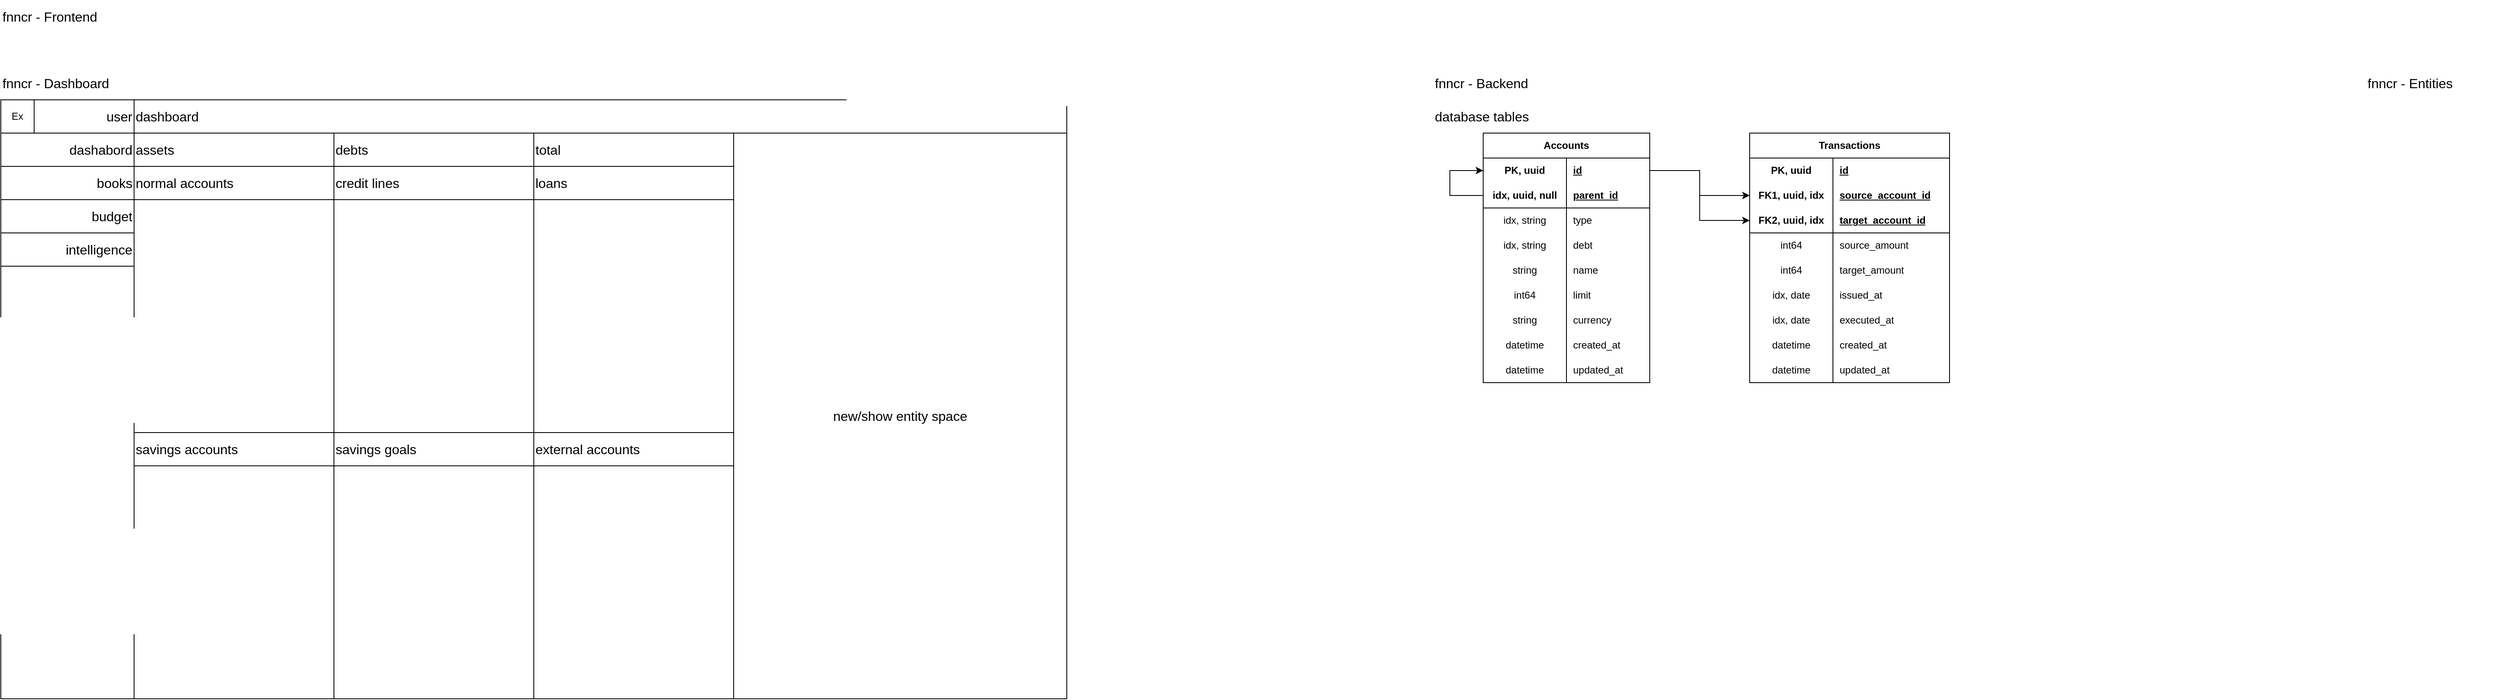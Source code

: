 <mxfile version="23.0.2" type="device">
  <diagram name="Page-1" id="VuwXhPkneWaQt1oANMLb">
    <mxGraphModel dx="3767" dy="732" grid="1" gridSize="10" guides="1" tooltips="1" connect="1" arrows="1" fold="1" page="0" pageScale="1" pageWidth="827" pageHeight="1169" math="0" shadow="0">
      <root>
        <mxCell id="0" />
        <mxCell id="1" parent="0" />
        <mxCell id="vruM4wpUuPUIeD8IqJDj-165" value="" style="rounded=0;whiteSpace=wrap;html=1;fillColor=none;" vertex="1" parent="1">
          <mxGeometry x="-2680" y="80" width="240" height="680" as="geometry" />
        </mxCell>
        <mxCell id="vruM4wpUuPUIeD8IqJDj-166" value="" style="rounded=0;whiteSpace=wrap;html=1;fillColor=none;" vertex="1" parent="1">
          <mxGeometry x="-2440" y="80" width="240" height="680" as="geometry" />
        </mxCell>
        <mxCell id="vruM4wpUuPUIeD8IqJDj-167" value="" style="rounded=0;whiteSpace=wrap;html=1;fillColor=none;" vertex="1" parent="1">
          <mxGeometry x="-2200" y="80" width="240" height="680" as="geometry" />
        </mxCell>
        <mxCell id="ETx7UZ4T_dvTQ4eMana_-3" value="" style="rounded=0;whiteSpace=wrap;html=1;fillColor=none;" parent="1" vertex="1">
          <mxGeometry x="-2840" y="40" width="160" height="720" as="geometry" />
        </mxCell>
        <mxCell id="vruM4wpUuPUIeD8IqJDj-94" style="edgeStyle=orthogonalEdgeStyle;rounded=0;orthogonalLoop=1;jettySize=auto;html=1;entryX=0;entryY=0.5;entryDx=0;entryDy=0;" edge="1" parent="1" source="vruM4wpUuPUIeD8IqJDj-84" target="vruM4wpUuPUIeD8IqJDj-81">
          <mxGeometry relative="1" as="geometry">
            <Array as="points">
              <mxPoint x="-1100" y="155" />
              <mxPoint x="-1100" y="125" />
            </Array>
          </mxGeometry>
        </mxCell>
        <mxCell id="ETx7UZ4T_dvTQ4eMana_-1" value="" style="rounded=0;whiteSpace=wrap;html=1;fillColor=none;" parent="1" vertex="1">
          <mxGeometry x="-2840" y="40" width="1280" height="720" as="geometry" />
        </mxCell>
        <mxCell id="sM1RgTTAlJYDwZzS1IwE-2" value="fnncr - Entities" style="text;html=1;strokeColor=none;fillColor=none;align=left;verticalAlign=middle;whiteSpace=wrap;rounded=0;fontSize=16;" parent="1" vertex="1">
          <mxGeometry width="160" height="40" as="geometry" />
        </mxCell>
        <mxCell id="sM1RgTTAlJYDwZzS1IwE-3" value="fnncr - Backend" style="text;html=1;strokeColor=none;fillColor=none;align=left;verticalAlign=middle;whiteSpace=wrap;rounded=0;fontSize=16;" parent="1" vertex="1">
          <mxGeometry x="-1120" width="160" height="40" as="geometry" />
        </mxCell>
        <mxCell id="sM1RgTTAlJYDwZzS1IwE-4" value="fnncr - Frontend" style="text;html=1;strokeColor=none;fillColor=none;align=left;verticalAlign=middle;whiteSpace=wrap;rounded=0;fontSize=16;" parent="1" vertex="1">
          <mxGeometry x="-2840" y="-80" width="160" height="40" as="geometry" />
        </mxCell>
        <mxCell id="ETx7UZ4T_dvTQ4eMana_-4" value="fnncr - Dashboard" style="text;html=1;strokeColor=none;fillColor=none;align=left;verticalAlign=middle;whiteSpace=wrap;rounded=0;fontSize=16;" parent="1" vertex="1">
          <mxGeometry x="-2840" width="160" height="40" as="geometry" />
        </mxCell>
        <mxCell id="ETx7UZ4T_dvTQ4eMana_-5" value="dashboard" style="text;html=1;strokeColor=none;fillColor=none;align=left;verticalAlign=middle;whiteSpace=wrap;rounded=0;fontSize=16;" parent="1" vertex="1">
          <mxGeometry x="-2680" y="40" width="160" height="40" as="geometry" />
        </mxCell>
        <mxCell id="ETx7UZ4T_dvTQ4eMana_-7" value="&lt;div style=&quot;text-align: justify;&quot;&gt;&lt;span style=&quot;background-color: initial;&quot;&gt;assets&lt;/span&gt;&lt;/div&gt;" style="text;html=1;strokeColor=default;fillColor=none;align=left;verticalAlign=middle;whiteSpace=wrap;rounded=0;fontSize=16;" parent="1" vertex="1">
          <mxGeometry x="-2680" y="80" width="240" height="40" as="geometry" />
        </mxCell>
        <mxCell id="ETx7UZ4T_dvTQ4eMana_-8" value="" style="rounded=0;whiteSpace=wrap;html=1;fillColor=none;" parent="1" vertex="1">
          <mxGeometry x="-1960" y="80" width="400" height="680" as="geometry" />
        </mxCell>
        <mxCell id="ETx7UZ4T_dvTQ4eMana_-10" value="debts" style="text;html=1;strokeColor=default;fillColor=none;align=left;verticalAlign=middle;whiteSpace=wrap;rounded=0;fontSize=16;" parent="1" vertex="1">
          <mxGeometry x="-2440" y="80" width="240" height="40" as="geometry" />
        </mxCell>
        <mxCell id="ETx7UZ4T_dvTQ4eMana_-11" value="total" style="text;html=1;strokeColor=default;fillColor=none;align=left;verticalAlign=middle;whiteSpace=wrap;rounded=0;fontSize=16;" parent="1" vertex="1">
          <mxGeometry x="-2200" y="80" width="240" height="40" as="geometry" />
        </mxCell>
        <mxCell id="ETx7UZ4T_dvTQ4eMana_-14" value="&lt;div style=&quot;text-align: justify;&quot;&gt;normal accounts&lt;/div&gt;" style="text;html=1;strokeColor=default;fillColor=none;align=left;verticalAlign=middle;whiteSpace=wrap;rounded=0;fontSize=16;" parent="1" vertex="1">
          <mxGeometry x="-2680" y="120" width="240" height="40" as="geometry" />
        </mxCell>
        <mxCell id="ETx7UZ4T_dvTQ4eMana_-16" value="&lt;div style=&quot;text-align: justify;&quot;&gt;&lt;span style=&quot;background-color: initial;&quot;&gt;credit lines&lt;/span&gt;&lt;/div&gt;" style="text;html=1;strokeColor=default;fillColor=none;align=left;verticalAlign=middle;whiteSpace=wrap;rounded=0;fontSize=16;" parent="1" vertex="1">
          <mxGeometry x="-2440" y="120" width="240" height="40" as="geometry" />
        </mxCell>
        <mxCell id="ETx7UZ4T_dvTQ4eMana_-18" value="&lt;div style=&quot;text-align: justify;&quot;&gt;&lt;span style=&quot;background-color: initial;&quot;&gt;savings goals&lt;/span&gt;&lt;/div&gt;" style="text;html=1;strokeColor=default;fillColor=none;align=left;verticalAlign=middle;whiteSpace=wrap;rounded=0;fontSize=16;" parent="1" vertex="1">
          <mxGeometry x="-2440" y="440" width="240" height="40" as="geometry" />
        </mxCell>
        <mxCell id="ETx7UZ4T_dvTQ4eMana_-19" value="&lt;div style=&quot;text-align: justify;&quot;&gt;&lt;span style=&quot;background-color: initial;&quot;&gt;external accounts&lt;/span&gt;&lt;/div&gt;" style="text;html=1;strokeColor=default;fillColor=none;align=left;verticalAlign=middle;whiteSpace=wrap;rounded=0;fontSize=16;" parent="1" vertex="1">
          <mxGeometry x="-2200" y="440" width="240" height="40" as="geometry" />
        </mxCell>
        <mxCell id="vruM4wpUuPUIeD8IqJDj-1" value="&lt;div style=&quot;&quot;&gt;new/show entity space&lt;/div&gt;" style="text;html=1;strokeColor=none;fillColor=none;align=center;verticalAlign=middle;whiteSpace=wrap;rounded=0;fontSize=16;" vertex="1" parent="1">
          <mxGeometry x="-1880" y="400" width="240" height="40" as="geometry" />
        </mxCell>
        <mxCell id="vruM4wpUuPUIeD8IqJDj-80" value="Accounts" style="shape=table;startSize=30;container=1;collapsible=1;childLayout=tableLayout;fixedRows=1;rowLines=0;fontStyle=1;align=center;resizeLast=1;html=1;whiteSpace=wrap;" vertex="1" parent="1">
          <mxGeometry x="-1060" y="80" width="200" height="300" as="geometry" />
        </mxCell>
        <mxCell id="vruM4wpUuPUIeD8IqJDj-81" value="" style="shape=tableRow;horizontal=0;startSize=0;swimlaneHead=0;swimlaneBody=0;fillColor=none;collapsible=0;dropTarget=0;points=[[0,0.5],[1,0.5]];portConstraint=eastwest;top=0;left=0;right=0;bottom=0;html=1;" vertex="1" parent="vruM4wpUuPUIeD8IqJDj-80">
          <mxGeometry y="30" width="200" height="30" as="geometry" />
        </mxCell>
        <mxCell id="vruM4wpUuPUIeD8IqJDj-82" value="PK, uuid" style="shape=partialRectangle;connectable=0;fillColor=none;top=0;left=0;bottom=0;right=0;fontStyle=1;overflow=hidden;html=1;whiteSpace=wrap;" vertex="1" parent="vruM4wpUuPUIeD8IqJDj-81">
          <mxGeometry width="100" height="30" as="geometry">
            <mxRectangle width="100" height="30" as="alternateBounds" />
          </mxGeometry>
        </mxCell>
        <mxCell id="vruM4wpUuPUIeD8IqJDj-83" value="id" style="shape=partialRectangle;connectable=0;fillColor=none;top=0;left=0;bottom=0;right=0;align=left;spacingLeft=6;fontStyle=5;overflow=hidden;html=1;whiteSpace=wrap;" vertex="1" parent="vruM4wpUuPUIeD8IqJDj-81">
          <mxGeometry x="100" width="100" height="30" as="geometry">
            <mxRectangle width="100" height="30" as="alternateBounds" />
          </mxGeometry>
        </mxCell>
        <mxCell id="vruM4wpUuPUIeD8IqJDj-84" value="" style="shape=tableRow;horizontal=0;startSize=0;swimlaneHead=0;swimlaneBody=0;fillColor=none;collapsible=0;dropTarget=0;points=[[0,0.5],[1,0.5]];portConstraint=eastwest;top=0;left=0;right=0;bottom=1;html=1;" vertex="1" parent="vruM4wpUuPUIeD8IqJDj-80">
          <mxGeometry y="60" width="200" height="30" as="geometry" />
        </mxCell>
        <mxCell id="vruM4wpUuPUIeD8IqJDj-85" value="idx, uuid, null" style="shape=partialRectangle;connectable=0;fillColor=none;top=0;left=0;bottom=0;right=0;fontStyle=1;overflow=hidden;html=1;whiteSpace=wrap;" vertex="1" parent="vruM4wpUuPUIeD8IqJDj-84">
          <mxGeometry width="100" height="30" as="geometry">
            <mxRectangle width="100" height="30" as="alternateBounds" />
          </mxGeometry>
        </mxCell>
        <mxCell id="vruM4wpUuPUIeD8IqJDj-86" value="parent_id" style="shape=partialRectangle;connectable=0;fillColor=none;top=0;left=0;bottom=0;right=0;align=left;spacingLeft=6;fontStyle=5;overflow=hidden;html=1;whiteSpace=wrap;" vertex="1" parent="vruM4wpUuPUIeD8IqJDj-84">
          <mxGeometry x="100" width="100" height="30" as="geometry">
            <mxRectangle width="100" height="30" as="alternateBounds" />
          </mxGeometry>
        </mxCell>
        <mxCell id="vruM4wpUuPUIeD8IqJDj-87" value="" style="shape=tableRow;horizontal=0;startSize=0;swimlaneHead=0;swimlaneBody=0;fillColor=none;collapsible=0;dropTarget=0;points=[[0,0.5],[1,0.5]];portConstraint=eastwest;top=0;left=0;right=0;bottom=0;html=1;" vertex="1" parent="vruM4wpUuPUIeD8IqJDj-80">
          <mxGeometry y="90" width="200" height="30" as="geometry" />
        </mxCell>
        <mxCell id="vruM4wpUuPUIeD8IqJDj-88" value="idx, string" style="shape=partialRectangle;connectable=0;fillColor=none;top=0;left=0;bottom=0;right=0;editable=1;overflow=hidden;html=1;whiteSpace=wrap;" vertex="1" parent="vruM4wpUuPUIeD8IqJDj-87">
          <mxGeometry width="100" height="30" as="geometry">
            <mxRectangle width="100" height="30" as="alternateBounds" />
          </mxGeometry>
        </mxCell>
        <mxCell id="vruM4wpUuPUIeD8IqJDj-89" value="type" style="shape=partialRectangle;connectable=0;fillColor=none;top=0;left=0;bottom=0;right=0;align=left;spacingLeft=6;overflow=hidden;html=1;whiteSpace=wrap;" vertex="1" parent="vruM4wpUuPUIeD8IqJDj-87">
          <mxGeometry x="100" width="100" height="30" as="geometry">
            <mxRectangle width="100" height="30" as="alternateBounds" />
          </mxGeometry>
        </mxCell>
        <mxCell id="vruM4wpUuPUIeD8IqJDj-90" value="" style="shape=tableRow;horizontal=0;startSize=0;swimlaneHead=0;swimlaneBody=0;fillColor=none;collapsible=0;dropTarget=0;points=[[0,0.5],[1,0.5]];portConstraint=eastwest;top=0;left=0;right=0;bottom=0;html=1;" vertex="1" parent="vruM4wpUuPUIeD8IqJDj-80">
          <mxGeometry y="120" width="200" height="30" as="geometry" />
        </mxCell>
        <mxCell id="vruM4wpUuPUIeD8IqJDj-91" value="idx, string" style="shape=partialRectangle;connectable=0;fillColor=none;top=0;left=0;bottom=0;right=0;editable=1;overflow=hidden;html=1;whiteSpace=wrap;" vertex="1" parent="vruM4wpUuPUIeD8IqJDj-90">
          <mxGeometry width="100" height="30" as="geometry">
            <mxRectangle width="100" height="30" as="alternateBounds" />
          </mxGeometry>
        </mxCell>
        <mxCell id="vruM4wpUuPUIeD8IqJDj-92" value="debt" style="shape=partialRectangle;connectable=0;fillColor=none;top=0;left=0;bottom=0;right=0;align=left;spacingLeft=6;overflow=hidden;html=1;whiteSpace=wrap;" vertex="1" parent="vruM4wpUuPUIeD8IqJDj-90">
          <mxGeometry x="100" width="100" height="30" as="geometry">
            <mxRectangle width="100" height="30" as="alternateBounds" />
          </mxGeometry>
        </mxCell>
        <mxCell id="vruM4wpUuPUIeD8IqJDj-95" value="" style="shape=tableRow;horizontal=0;startSize=0;swimlaneHead=0;swimlaneBody=0;fillColor=none;collapsible=0;dropTarget=0;points=[[0,0.5],[1,0.5]];portConstraint=eastwest;top=0;left=0;right=0;bottom=0;html=1;" vertex="1" parent="vruM4wpUuPUIeD8IqJDj-80">
          <mxGeometry y="150" width="200" height="30" as="geometry" />
        </mxCell>
        <mxCell id="vruM4wpUuPUIeD8IqJDj-96" value="string" style="shape=partialRectangle;connectable=0;fillColor=none;top=0;left=0;bottom=0;right=0;editable=1;overflow=hidden;html=1;whiteSpace=wrap;" vertex="1" parent="vruM4wpUuPUIeD8IqJDj-95">
          <mxGeometry width="100" height="30" as="geometry">
            <mxRectangle width="100" height="30" as="alternateBounds" />
          </mxGeometry>
        </mxCell>
        <mxCell id="vruM4wpUuPUIeD8IqJDj-97" value="name" style="shape=partialRectangle;connectable=0;fillColor=none;top=0;left=0;bottom=0;right=0;align=left;spacingLeft=6;overflow=hidden;html=1;whiteSpace=wrap;" vertex="1" parent="vruM4wpUuPUIeD8IqJDj-95">
          <mxGeometry x="100" width="100" height="30" as="geometry">
            <mxRectangle width="100" height="30" as="alternateBounds" />
          </mxGeometry>
        </mxCell>
        <mxCell id="vruM4wpUuPUIeD8IqJDj-98" value="" style="shape=tableRow;horizontal=0;startSize=0;swimlaneHead=0;swimlaneBody=0;fillColor=none;collapsible=0;dropTarget=0;points=[[0,0.5],[1,0.5]];portConstraint=eastwest;top=0;left=0;right=0;bottom=0;html=1;" vertex="1" parent="vruM4wpUuPUIeD8IqJDj-80">
          <mxGeometry y="180" width="200" height="30" as="geometry" />
        </mxCell>
        <mxCell id="vruM4wpUuPUIeD8IqJDj-99" value="int64" style="shape=partialRectangle;connectable=0;fillColor=none;top=0;left=0;bottom=0;right=0;editable=1;overflow=hidden;html=1;whiteSpace=wrap;" vertex="1" parent="vruM4wpUuPUIeD8IqJDj-98">
          <mxGeometry width="100" height="30" as="geometry">
            <mxRectangle width="100" height="30" as="alternateBounds" />
          </mxGeometry>
        </mxCell>
        <mxCell id="vruM4wpUuPUIeD8IqJDj-100" value="limit" style="shape=partialRectangle;connectable=0;fillColor=none;top=0;left=0;bottom=0;right=0;align=left;spacingLeft=6;overflow=hidden;html=1;whiteSpace=wrap;" vertex="1" parent="vruM4wpUuPUIeD8IqJDj-98">
          <mxGeometry x="100" width="100" height="30" as="geometry">
            <mxRectangle width="100" height="30" as="alternateBounds" />
          </mxGeometry>
        </mxCell>
        <mxCell id="vruM4wpUuPUIeD8IqJDj-101" value="" style="shape=tableRow;horizontal=0;startSize=0;swimlaneHead=0;swimlaneBody=0;fillColor=none;collapsible=0;dropTarget=0;points=[[0,0.5],[1,0.5]];portConstraint=eastwest;top=0;left=0;right=0;bottom=0;html=1;" vertex="1" parent="vruM4wpUuPUIeD8IqJDj-80">
          <mxGeometry y="210" width="200" height="30" as="geometry" />
        </mxCell>
        <mxCell id="vruM4wpUuPUIeD8IqJDj-102" value="string" style="shape=partialRectangle;connectable=0;fillColor=none;top=0;left=0;bottom=0;right=0;editable=1;overflow=hidden;html=1;whiteSpace=wrap;" vertex="1" parent="vruM4wpUuPUIeD8IqJDj-101">
          <mxGeometry width="100" height="30" as="geometry">
            <mxRectangle width="100" height="30" as="alternateBounds" />
          </mxGeometry>
        </mxCell>
        <mxCell id="vruM4wpUuPUIeD8IqJDj-103" value="currency" style="shape=partialRectangle;connectable=0;fillColor=none;top=0;left=0;bottom=0;right=0;align=left;spacingLeft=6;overflow=hidden;html=1;whiteSpace=wrap;" vertex="1" parent="vruM4wpUuPUIeD8IqJDj-101">
          <mxGeometry x="100" width="100" height="30" as="geometry">
            <mxRectangle width="100" height="30" as="alternateBounds" />
          </mxGeometry>
        </mxCell>
        <mxCell id="vruM4wpUuPUIeD8IqJDj-144" value="" style="shape=tableRow;horizontal=0;startSize=0;swimlaneHead=0;swimlaneBody=0;fillColor=none;collapsible=0;dropTarget=0;points=[[0,0.5],[1,0.5]];portConstraint=eastwest;top=0;left=0;right=0;bottom=0;html=1;" vertex="1" parent="vruM4wpUuPUIeD8IqJDj-80">
          <mxGeometry y="240" width="200" height="30" as="geometry" />
        </mxCell>
        <mxCell id="vruM4wpUuPUIeD8IqJDj-145" value="datetime" style="shape=partialRectangle;connectable=0;fillColor=none;top=0;left=0;bottom=0;right=0;editable=1;overflow=hidden;html=1;whiteSpace=wrap;" vertex="1" parent="vruM4wpUuPUIeD8IqJDj-144">
          <mxGeometry width="100" height="30" as="geometry">
            <mxRectangle width="100" height="30" as="alternateBounds" />
          </mxGeometry>
        </mxCell>
        <mxCell id="vruM4wpUuPUIeD8IqJDj-146" value="created_at" style="shape=partialRectangle;connectable=0;fillColor=none;top=0;left=0;bottom=0;right=0;align=left;spacingLeft=6;overflow=hidden;html=1;whiteSpace=wrap;" vertex="1" parent="vruM4wpUuPUIeD8IqJDj-144">
          <mxGeometry x="100" width="100" height="30" as="geometry">
            <mxRectangle width="100" height="30" as="alternateBounds" />
          </mxGeometry>
        </mxCell>
        <mxCell id="vruM4wpUuPUIeD8IqJDj-147" value="" style="shape=tableRow;horizontal=0;startSize=0;swimlaneHead=0;swimlaneBody=0;fillColor=none;collapsible=0;dropTarget=0;points=[[0,0.5],[1,0.5]];portConstraint=eastwest;top=0;left=0;right=0;bottom=0;html=1;" vertex="1" parent="vruM4wpUuPUIeD8IqJDj-80">
          <mxGeometry y="270" width="200" height="30" as="geometry" />
        </mxCell>
        <mxCell id="vruM4wpUuPUIeD8IqJDj-148" value="datetime" style="shape=partialRectangle;connectable=0;fillColor=none;top=0;left=0;bottom=0;right=0;editable=1;overflow=hidden;html=1;whiteSpace=wrap;" vertex="1" parent="vruM4wpUuPUIeD8IqJDj-147">
          <mxGeometry width="100" height="30" as="geometry">
            <mxRectangle width="100" height="30" as="alternateBounds" />
          </mxGeometry>
        </mxCell>
        <mxCell id="vruM4wpUuPUIeD8IqJDj-149" value="updated_at" style="shape=partialRectangle;connectable=0;fillColor=none;top=0;left=0;bottom=0;right=0;align=left;spacingLeft=6;overflow=hidden;html=1;whiteSpace=wrap;" vertex="1" parent="vruM4wpUuPUIeD8IqJDj-147">
          <mxGeometry x="100" width="100" height="30" as="geometry">
            <mxRectangle width="100" height="30" as="alternateBounds" />
          </mxGeometry>
        </mxCell>
        <mxCell id="vruM4wpUuPUIeD8IqJDj-104" value="Transactions" style="shape=table;startSize=30;container=1;collapsible=1;childLayout=tableLayout;fixedRows=1;rowLines=0;fontStyle=1;align=center;resizeLast=1;html=1;whiteSpace=wrap;" vertex="1" parent="1">
          <mxGeometry x="-740" y="80" width="240" height="300" as="geometry" />
        </mxCell>
        <mxCell id="vruM4wpUuPUIeD8IqJDj-105" value="" style="shape=tableRow;horizontal=0;startSize=0;swimlaneHead=0;swimlaneBody=0;fillColor=none;collapsible=0;dropTarget=0;points=[[0,0.5],[1,0.5]];portConstraint=eastwest;top=0;left=0;right=0;bottom=0;html=1;" vertex="1" parent="vruM4wpUuPUIeD8IqJDj-104">
          <mxGeometry y="30" width="240" height="30" as="geometry" />
        </mxCell>
        <mxCell id="vruM4wpUuPUIeD8IqJDj-106" value="PK, uuid" style="shape=partialRectangle;connectable=0;fillColor=none;top=0;left=0;bottom=0;right=0;fontStyle=1;overflow=hidden;html=1;whiteSpace=wrap;" vertex="1" parent="vruM4wpUuPUIeD8IqJDj-105">
          <mxGeometry width="100" height="30" as="geometry">
            <mxRectangle width="100" height="30" as="alternateBounds" />
          </mxGeometry>
        </mxCell>
        <mxCell id="vruM4wpUuPUIeD8IqJDj-107" value="id" style="shape=partialRectangle;connectable=0;fillColor=none;top=0;left=0;bottom=0;right=0;align=left;spacingLeft=6;fontStyle=5;overflow=hidden;html=1;whiteSpace=wrap;" vertex="1" parent="vruM4wpUuPUIeD8IqJDj-105">
          <mxGeometry x="100" width="140" height="30" as="geometry">
            <mxRectangle width="140" height="30" as="alternateBounds" />
          </mxGeometry>
        </mxCell>
        <mxCell id="vruM4wpUuPUIeD8IqJDj-135" value="" style="shape=tableRow;horizontal=0;startSize=0;swimlaneHead=0;swimlaneBody=0;fillColor=none;collapsible=0;dropTarget=0;points=[[0,0.5],[1,0.5]];portConstraint=eastwest;top=0;left=0;right=0;bottom=0;html=1;" vertex="1" parent="vruM4wpUuPUIeD8IqJDj-104">
          <mxGeometry y="60" width="240" height="30" as="geometry" />
        </mxCell>
        <mxCell id="vruM4wpUuPUIeD8IqJDj-136" value="FK1, uuid, idx" style="shape=partialRectangle;connectable=0;fillColor=none;top=0;left=0;bottom=0;right=0;fontStyle=1;overflow=hidden;html=1;whiteSpace=wrap;" vertex="1" parent="vruM4wpUuPUIeD8IqJDj-135">
          <mxGeometry width="100" height="30" as="geometry">
            <mxRectangle width="100" height="30" as="alternateBounds" />
          </mxGeometry>
        </mxCell>
        <mxCell id="vruM4wpUuPUIeD8IqJDj-137" value="source_account_id" style="shape=partialRectangle;connectable=0;fillColor=none;top=0;left=0;bottom=0;right=0;align=left;spacingLeft=6;fontStyle=5;overflow=hidden;html=1;whiteSpace=wrap;" vertex="1" parent="vruM4wpUuPUIeD8IqJDj-135">
          <mxGeometry x="100" width="140" height="30" as="geometry">
            <mxRectangle width="140" height="30" as="alternateBounds" />
          </mxGeometry>
        </mxCell>
        <mxCell id="vruM4wpUuPUIeD8IqJDj-108" value="" style="shape=tableRow;horizontal=0;startSize=0;swimlaneHead=0;swimlaneBody=0;fillColor=none;collapsible=0;dropTarget=0;points=[[0,0.5],[1,0.5]];portConstraint=eastwest;top=0;left=0;right=0;bottom=1;html=1;" vertex="1" parent="vruM4wpUuPUIeD8IqJDj-104">
          <mxGeometry y="90" width="240" height="30" as="geometry" />
        </mxCell>
        <mxCell id="vruM4wpUuPUIeD8IqJDj-109" value="FK2, uuid, idx" style="shape=partialRectangle;connectable=0;fillColor=none;top=0;left=0;bottom=0;right=0;fontStyle=1;overflow=hidden;html=1;whiteSpace=wrap;" vertex="1" parent="vruM4wpUuPUIeD8IqJDj-108">
          <mxGeometry width="100" height="30" as="geometry">
            <mxRectangle width="100" height="30" as="alternateBounds" />
          </mxGeometry>
        </mxCell>
        <mxCell id="vruM4wpUuPUIeD8IqJDj-110" value="target_account_id" style="shape=partialRectangle;connectable=0;fillColor=none;top=0;left=0;bottom=0;right=0;align=left;spacingLeft=6;fontStyle=5;overflow=hidden;html=1;whiteSpace=wrap;" vertex="1" parent="vruM4wpUuPUIeD8IqJDj-108">
          <mxGeometry x="100" width="140" height="30" as="geometry">
            <mxRectangle width="140" height="30" as="alternateBounds" />
          </mxGeometry>
        </mxCell>
        <mxCell id="vruM4wpUuPUIeD8IqJDj-111" value="" style="shape=tableRow;horizontal=0;startSize=0;swimlaneHead=0;swimlaneBody=0;fillColor=none;collapsible=0;dropTarget=0;points=[[0,0.5],[1,0.5]];portConstraint=eastwest;top=0;left=0;right=0;bottom=0;html=1;" vertex="1" parent="vruM4wpUuPUIeD8IqJDj-104">
          <mxGeometry y="120" width="240" height="30" as="geometry" />
        </mxCell>
        <mxCell id="vruM4wpUuPUIeD8IqJDj-112" value="int64" style="shape=partialRectangle;connectable=0;fillColor=none;top=0;left=0;bottom=0;right=0;editable=1;overflow=hidden;html=1;whiteSpace=wrap;" vertex="1" parent="vruM4wpUuPUIeD8IqJDj-111">
          <mxGeometry width="100" height="30" as="geometry">
            <mxRectangle width="100" height="30" as="alternateBounds" />
          </mxGeometry>
        </mxCell>
        <mxCell id="vruM4wpUuPUIeD8IqJDj-113" value="source_amount" style="shape=partialRectangle;connectable=0;fillColor=none;top=0;left=0;bottom=0;right=0;align=left;spacingLeft=6;overflow=hidden;html=1;whiteSpace=wrap;" vertex="1" parent="vruM4wpUuPUIeD8IqJDj-111">
          <mxGeometry x="100" width="140" height="30" as="geometry">
            <mxRectangle width="140" height="30" as="alternateBounds" />
          </mxGeometry>
        </mxCell>
        <mxCell id="vruM4wpUuPUIeD8IqJDj-138" value="" style="shape=tableRow;horizontal=0;startSize=0;swimlaneHead=0;swimlaneBody=0;fillColor=none;collapsible=0;dropTarget=0;points=[[0,0.5],[1,0.5]];portConstraint=eastwest;top=0;left=0;right=0;bottom=0;html=1;" vertex="1" parent="vruM4wpUuPUIeD8IqJDj-104">
          <mxGeometry y="150" width="240" height="30" as="geometry" />
        </mxCell>
        <mxCell id="vruM4wpUuPUIeD8IqJDj-139" value="int64" style="shape=partialRectangle;connectable=0;fillColor=none;top=0;left=0;bottom=0;right=0;editable=1;overflow=hidden;html=1;whiteSpace=wrap;" vertex="1" parent="vruM4wpUuPUIeD8IqJDj-138">
          <mxGeometry width="100" height="30" as="geometry">
            <mxRectangle width="100" height="30" as="alternateBounds" />
          </mxGeometry>
        </mxCell>
        <mxCell id="vruM4wpUuPUIeD8IqJDj-140" value="target_amount" style="shape=partialRectangle;connectable=0;fillColor=none;top=0;left=0;bottom=0;right=0;align=left;spacingLeft=6;overflow=hidden;html=1;whiteSpace=wrap;" vertex="1" parent="vruM4wpUuPUIeD8IqJDj-138">
          <mxGeometry x="100" width="140" height="30" as="geometry">
            <mxRectangle width="140" height="30" as="alternateBounds" />
          </mxGeometry>
        </mxCell>
        <mxCell id="vruM4wpUuPUIeD8IqJDj-114" value="" style="shape=tableRow;horizontal=0;startSize=0;swimlaneHead=0;swimlaneBody=0;fillColor=none;collapsible=0;dropTarget=0;points=[[0,0.5],[1,0.5]];portConstraint=eastwest;top=0;left=0;right=0;bottom=0;html=1;" vertex="1" parent="vruM4wpUuPUIeD8IqJDj-104">
          <mxGeometry y="180" width="240" height="30" as="geometry" />
        </mxCell>
        <mxCell id="vruM4wpUuPUIeD8IqJDj-115" value="idx, date" style="shape=partialRectangle;connectable=0;fillColor=none;top=0;left=0;bottom=0;right=0;editable=1;overflow=hidden;html=1;whiteSpace=wrap;" vertex="1" parent="vruM4wpUuPUIeD8IqJDj-114">
          <mxGeometry width="100" height="30" as="geometry">
            <mxRectangle width="100" height="30" as="alternateBounds" />
          </mxGeometry>
        </mxCell>
        <mxCell id="vruM4wpUuPUIeD8IqJDj-116" value="issued_at" style="shape=partialRectangle;connectable=0;fillColor=none;top=0;left=0;bottom=0;right=0;align=left;spacingLeft=6;overflow=hidden;html=1;whiteSpace=wrap;" vertex="1" parent="vruM4wpUuPUIeD8IqJDj-114">
          <mxGeometry x="100" width="140" height="30" as="geometry">
            <mxRectangle width="140" height="30" as="alternateBounds" />
          </mxGeometry>
        </mxCell>
        <mxCell id="vruM4wpUuPUIeD8IqJDj-141" value="" style="shape=tableRow;horizontal=0;startSize=0;swimlaneHead=0;swimlaneBody=0;fillColor=none;collapsible=0;dropTarget=0;points=[[0,0.5],[1,0.5]];portConstraint=eastwest;top=0;left=0;right=0;bottom=0;html=1;" vertex="1" parent="vruM4wpUuPUIeD8IqJDj-104">
          <mxGeometry y="210" width="240" height="30" as="geometry" />
        </mxCell>
        <mxCell id="vruM4wpUuPUIeD8IqJDj-142" value="idx, date" style="shape=partialRectangle;connectable=0;fillColor=none;top=0;left=0;bottom=0;right=0;editable=1;overflow=hidden;html=1;whiteSpace=wrap;" vertex="1" parent="vruM4wpUuPUIeD8IqJDj-141">
          <mxGeometry width="100" height="30" as="geometry">
            <mxRectangle width="100" height="30" as="alternateBounds" />
          </mxGeometry>
        </mxCell>
        <mxCell id="vruM4wpUuPUIeD8IqJDj-143" value="executed_at" style="shape=partialRectangle;connectable=0;fillColor=none;top=0;left=0;bottom=0;right=0;align=left;spacingLeft=6;overflow=hidden;html=1;whiteSpace=wrap;" vertex="1" parent="vruM4wpUuPUIeD8IqJDj-141">
          <mxGeometry x="100" width="140" height="30" as="geometry">
            <mxRectangle width="140" height="30" as="alternateBounds" />
          </mxGeometry>
        </mxCell>
        <mxCell id="vruM4wpUuPUIeD8IqJDj-150" value="" style="shape=tableRow;horizontal=0;startSize=0;swimlaneHead=0;swimlaneBody=0;fillColor=none;collapsible=0;dropTarget=0;points=[[0,0.5],[1,0.5]];portConstraint=eastwest;top=0;left=0;right=0;bottom=0;html=1;" vertex="1" parent="vruM4wpUuPUIeD8IqJDj-104">
          <mxGeometry y="240" width="240" height="30" as="geometry" />
        </mxCell>
        <mxCell id="vruM4wpUuPUIeD8IqJDj-151" value="datetime" style="shape=partialRectangle;connectable=0;fillColor=none;top=0;left=0;bottom=0;right=0;editable=1;overflow=hidden;html=1;whiteSpace=wrap;" vertex="1" parent="vruM4wpUuPUIeD8IqJDj-150">
          <mxGeometry width="100" height="30" as="geometry">
            <mxRectangle width="100" height="30" as="alternateBounds" />
          </mxGeometry>
        </mxCell>
        <mxCell id="vruM4wpUuPUIeD8IqJDj-152" value="created_at" style="shape=partialRectangle;connectable=0;fillColor=none;top=0;left=0;bottom=0;right=0;align=left;spacingLeft=6;overflow=hidden;html=1;whiteSpace=wrap;" vertex="1" parent="vruM4wpUuPUIeD8IqJDj-150">
          <mxGeometry x="100" width="140" height="30" as="geometry">
            <mxRectangle width="140" height="30" as="alternateBounds" />
          </mxGeometry>
        </mxCell>
        <mxCell id="vruM4wpUuPUIeD8IqJDj-153" value="" style="shape=tableRow;horizontal=0;startSize=0;swimlaneHead=0;swimlaneBody=0;fillColor=none;collapsible=0;dropTarget=0;points=[[0,0.5],[1,0.5]];portConstraint=eastwest;top=0;left=0;right=0;bottom=0;html=1;" vertex="1" parent="vruM4wpUuPUIeD8IqJDj-104">
          <mxGeometry y="270" width="240" height="30" as="geometry" />
        </mxCell>
        <mxCell id="vruM4wpUuPUIeD8IqJDj-154" value="datetime" style="shape=partialRectangle;connectable=0;fillColor=none;top=0;left=0;bottom=0;right=0;editable=1;overflow=hidden;html=1;whiteSpace=wrap;" vertex="1" parent="vruM4wpUuPUIeD8IqJDj-153">
          <mxGeometry width="100" height="30" as="geometry">
            <mxRectangle width="100" height="30" as="alternateBounds" />
          </mxGeometry>
        </mxCell>
        <mxCell id="vruM4wpUuPUIeD8IqJDj-155" value="updated_at" style="shape=partialRectangle;connectable=0;fillColor=none;top=0;left=0;bottom=0;right=0;align=left;spacingLeft=6;overflow=hidden;html=1;whiteSpace=wrap;" vertex="1" parent="vruM4wpUuPUIeD8IqJDj-153">
          <mxGeometry x="100" width="140" height="30" as="geometry">
            <mxRectangle width="140" height="30" as="alternateBounds" />
          </mxGeometry>
        </mxCell>
        <mxCell id="vruM4wpUuPUIeD8IqJDj-156" style="edgeStyle=orthogonalEdgeStyle;rounded=0;orthogonalLoop=1;jettySize=auto;html=1;entryX=0;entryY=0.5;entryDx=0;entryDy=0;" edge="1" parent="1" source="vruM4wpUuPUIeD8IqJDj-81" target="vruM4wpUuPUIeD8IqJDj-135">
          <mxGeometry relative="1" as="geometry" />
        </mxCell>
        <mxCell id="vruM4wpUuPUIeD8IqJDj-157" style="edgeStyle=orthogonalEdgeStyle;rounded=0;orthogonalLoop=1;jettySize=auto;html=1;exitX=1;exitY=0.5;exitDx=0;exitDy=0;entryX=0;entryY=0.5;entryDx=0;entryDy=0;" edge="1" parent="1" source="vruM4wpUuPUIeD8IqJDj-81" target="vruM4wpUuPUIeD8IqJDj-108">
          <mxGeometry relative="1" as="geometry" />
        </mxCell>
        <mxCell id="vruM4wpUuPUIeD8IqJDj-158" value="database tables" style="text;html=1;strokeColor=none;fillColor=none;align=left;verticalAlign=middle;whiteSpace=wrap;rounded=0;fontSize=16;" vertex="1" parent="1">
          <mxGeometry x="-1120" y="40" width="160" height="40" as="geometry" />
        </mxCell>
        <mxCell id="vruM4wpUuPUIeD8IqJDj-159" value="&lt;div style=&quot;text-align: justify;&quot;&gt;&lt;span style=&quot;background-color: initial;&quot;&gt;savings accounts&lt;/span&gt;&lt;/div&gt;" style="text;html=1;strokeColor=default;fillColor=none;align=left;verticalAlign=middle;whiteSpace=wrap;rounded=0;fontSize=16;" vertex="1" parent="1">
          <mxGeometry x="-2680" y="440" width="240" height="40" as="geometry" />
        </mxCell>
        <mxCell id="vruM4wpUuPUIeD8IqJDj-162" value="&lt;div style=&quot;text-align: justify;&quot;&gt;&lt;span style=&quot;background-color: initial;&quot;&gt;loans&lt;/span&gt;&lt;/div&gt;" style="text;html=1;strokeColor=default;fillColor=none;align=left;verticalAlign=middle;whiteSpace=wrap;rounded=0;fontSize=16;" vertex="1" parent="1">
          <mxGeometry x="-2200" y="120" width="240" height="40" as="geometry" />
        </mxCell>
        <mxCell id="vruM4wpUuPUIeD8IqJDj-168" value="user" style="text;html=1;strokeColor=default;fillColor=none;align=right;verticalAlign=middle;whiteSpace=wrap;rounded=0;fontSize=16;" vertex="1" parent="1">
          <mxGeometry x="-2840" y="40" width="160" height="40" as="geometry" />
        </mxCell>
        <mxCell id="vruM4wpUuPUIeD8IqJDj-169" value="Ex" style="whiteSpace=wrap;html=1;aspect=fixed;fillColor=none;" vertex="1" parent="1">
          <mxGeometry x="-2840" y="40" width="40" height="40" as="geometry" />
        </mxCell>
        <mxCell id="vruM4wpUuPUIeD8IqJDj-170" value="dashabord" style="text;html=1;strokeColor=default;fillColor=none;align=right;verticalAlign=middle;whiteSpace=wrap;rounded=0;fontSize=16;" vertex="1" parent="1">
          <mxGeometry x="-2840" y="80" width="160" height="40" as="geometry" />
        </mxCell>
        <mxCell id="vruM4wpUuPUIeD8IqJDj-171" value="books" style="text;html=1;strokeColor=default;fillColor=none;align=right;verticalAlign=middle;whiteSpace=wrap;rounded=0;fontSize=16;" vertex="1" parent="1">
          <mxGeometry x="-2840" y="120" width="160" height="40" as="geometry" />
        </mxCell>
        <mxCell id="vruM4wpUuPUIeD8IqJDj-172" value="budget" style="text;html=1;strokeColor=default;fillColor=none;align=right;verticalAlign=middle;whiteSpace=wrap;rounded=0;fontSize=16;" vertex="1" parent="1">
          <mxGeometry x="-2840" y="160" width="160" height="40" as="geometry" />
        </mxCell>
        <mxCell id="vruM4wpUuPUIeD8IqJDj-173" value="intelligence" style="text;html=1;strokeColor=default;fillColor=none;align=right;verticalAlign=middle;whiteSpace=wrap;rounded=0;fontSize=16;" vertex="1" parent="1">
          <mxGeometry x="-2840" y="200" width="160" height="40" as="geometry" />
        </mxCell>
      </root>
    </mxGraphModel>
  </diagram>
</mxfile>
